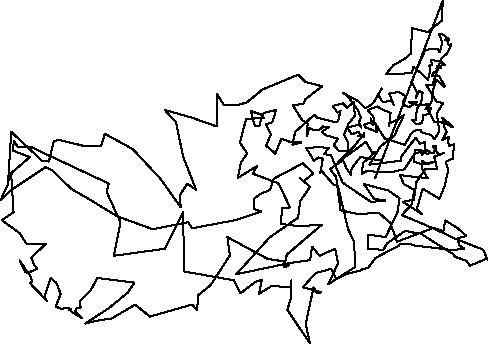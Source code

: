 unitsize(0.001cm);
draw((7810,6053)--(7798,5709));
draw((7798,5709)--(7547,5503));
draw((7547,5503)--(7324,5560));
draw((7324,5560)--(7264,5575));
draw((7264,5575)--(7254,5129));
draw((7254,5129)--(7142,5032));
draw((7142,5032)--(6937,4917));
draw((6937,4917)--(6806,4755));
draw((6806,4755)--(7267,4779));
draw((7267,4779)--(7295,4887));
draw((7295,4887)--(7417,4788));
draw((7417,4788)--(7547,4664));
draw((7547,4664)--(7570,4741));
draw((7570,4741)--(7583,4813));
draw((7583,4813)--(7576,4915));
draw((7576,4915)--(7622,4917));
draw((7622,4917)--(7606,5009));
draw((7606,5009)--(7772,4989));
draw((7772,4989)--(7846,4923));
draw((7846,4923)--(7783,4912));
draw((7783,4912)--(7777,4869));
draw((7777,4869)--(7716,4909));
draw((7716,4909)--(7700,4854));
draw((7700,4854)--(7726,4833));
draw((7726,4833)--(7702,4815));
draw((7702,4815)--(7654,4795));
draw((7654,4795)--(7617,4724));
draw((7617,4724)--(7673,4718));
draw((7673,4718)--(7698,4745));
draw((7698,4745)--(7752,4721));
draw((7752,4721)--(7848,4546));
draw((7848,4546)--(7832,4542));
draw((7832,4542)--(7692,4666));
draw((7692,4666)--(7679,4581));
draw((7679,4581)--(7674,4579));
draw((7674,4579)--(7647,4504));
draw((7647,4504)--(7613,4275));
draw((7613,4275)--(7541,4141));
draw((7541,4141)--(7660,3924));
draw((7660,3924)--(7844,3902));
draw((7844,3902)--(7988,3820));
draw((7988,3820)--(7909,3912));
draw((7909,3912)--(7872,3922));
draw((7872,3922)--(7805,3991));
draw((7805,3991)--(7841,3818));
draw((7841,3818)--(7879,3743));
draw((7879,3743)--(7803,3598));
draw((7803,3598)--(7922,3655));
draw((7922,3655)--(7906,3580));
draw((7906,3580)--(7919,3496));
draw((7919,3496)--(8013,3523));
draw((8013,3523)--(8001,3418));
draw((8001,3418)--(7989,3271));
draw((7989,3271)--(7861,3216));
draw((7861,3216)--(7909,3080));
draw((7909,3080)--(7851,2809));
draw((7851,2809)--(7753,2564));
draw((7753,2564)--(7458,2741));
draw((7458,2741)--(7351,2376));
draw((7351,2376)--(7448,2291));
draw((7448,2291)--(7104,2510));
draw((7104,2510)--(7304,2550));
draw((7304,2550)--(7346,2858));
draw((7346,2858)--(7503,3086));
draw((7503,3086)--(7715,3086));
draw((7715,3086)--(7657,3301));
draw((7657,3301)--(7838,3375));
draw((7838,3375)--(7747,3329));
draw((7747,3329)--(7633,3499));
draw((7633,3499)--(7696,3486));
draw((7696,3486)--(7654,3377));
draw((7654,3377)--(7533,3358));
draw((7533,3358)--(7475,3388));
draw((7475,3388)--(7452,3339));
draw((7452,3339)--(7422,3390));
draw((7422,3390)--(7316,3360));
draw((7316,3360)--(7131,3081));
draw((7131,3081)--(6881,3029));
draw((6881,3029)--(6468,3050));
draw((6468,3050)--(6387,3008));
draw((6387,3008)--(6402,3190));
draw((6402,3190)--(6623,3389));
draw((6623,3389)--(6570,3371));
draw((6570,3371)--(6453,3567));
draw((6453,3567)--(6265,3426));
draw((6265,3426)--(5960,3207));
draw((5960,3207)--(6235,3471));
draw((6235,3471)--(6427,3717));
draw((6427,3717)--(6426,3656));
draw((6426,3656)--(6317,3673));
draw((6317,3673)--(6365,3679));
draw((6365,3679)--(6327,3745));
draw((6327,3745)--(6207,3700));
draw((6207,3700)--(6120,3821));
draw((6120,3821)--(6340,3870));
draw((6340,3870)--(6376,3819));
draw((6376,3819)--(6333,3909));
draw((6333,3909)--(6366,4002));
draw((6366,4002)--(6312,4126));
draw((6312,4126)--(6139,4369));
draw((6139,4369)--(6058,4426));
draw((6058,4426)--(6237,4332));
draw((6237,4332)--(6304,4294));
draw((6304,4294)--(6450,4160));
draw((6450,4160)--(6524,4207));
draw((6524,4207)--(6589,4256));
draw((6589,4256)--(6735,4509));
draw((6735,4509)--(6670,4401));
draw((6670,4401)--(6740,4282));
draw((6740,4282)--(6779,4273));
draw((6779,4273)--(6911,4296));
draw((6911,4296)--(6947,4209));
draw((6947,4209)--(6868,4418));
draw((6868,4418)--(7037,4446));
draw((7037,4446)--(7160,4370));
draw((7160,4370)--(7111,4288));
draw((7111,4288)--(7128,4215));
draw((7128,4215)--(7216,4180));
draw((7216,4180)--(7360,4275));
draw((7360,4275)--(7207,4270));
draw((7207,4270)--(7349,4219));
draw((7349,4219)--(7534,4227));
draw((7534,4227)--(7554,4236));
draw((7554,4236)--(7549,4208));
draw((7549,4208)--(7542,4198));
draw((7542,4198)--(7506,4138));
draw((7506,4138)--(7604,4146));
draw((7604,4146)--(7601,4171));
draw((7601,4171)--(7562,4058));
draw((7562,4058)--(7466,4037));
draw((7466,4037)--(7449,3911));
draw((7449,3911)--(7388,3879));
draw((7388,3879)--(7351,3877));
draw((7351,3877)--(7271,3948));
draw((7271,3948)--(7345,3951));
draw((7345,3951)--(7344,4046));
draw((7344,4046)--(7355,4151));
draw((7355,4151)--(7432,4265));
draw((7432,4265)--(7443,4375));
draw((7443,4375)--(7458,4428));
draw((7458,4428)--(7399,4467));
draw((7399,4467)--(7333,4335));
draw((7333,4335)--(7364,4427));
draw((7364,4427)--(7338,4481));
draw((7338,4481)--(7259,4630));
draw((7259,4630)--(7503,5191));
draw((7503,5191)--(7724,5210));
draw((7724,5210)--(7759,5143));
draw((7759,5143)--(7802,5317));
draw((7802,5317)--(7744,5476));
draw((7744,5476)--(7821,5457));
draw((7821,5457)--(7927,5365));
draw((7927,5365)--(7883,5408));
draw((7883,5408)--(7848,5358));
draw((7848,5358)--(7874,5405));
draw((7874,5405)--(7913,5280));
draw((7913,5280)--(7962,5287));
draw((7962,5287)--(7890,5130));
draw((7890,5130)--(7790,5038));
draw((7790,5038)--(7744,4933));
draw((7744,4933)--(7631,4573));
draw((7631,4573)--(7520,4572));
draw((7520,4572)--(7698,4279));
draw((7698,4279)--(7817,4252));
draw((7817,4252)--(7705,4065));
draw((7705,4065)--(7750,3760));
draw((7750,3760)--(7667,3608));
draw((7667,3608)--(7603,3690));
draw((7603,3690)--(7429,3737));
draw((7429,3737)--(7423,3776));
draw((7423,3776)--(7342,3775));
draw((7342,3775)--(7262,3725));
draw((7262,3725)--(7141,3514));
draw((7141,3514)--(6833,3618));
draw((6833,3618)--(6798,3610));
draw((6798,3610)--(6621,3891));
draw((6621,3891)--(6652,3742));
draw((6652,3742)--(6454,3821));
draw((6454,3821)--(6425,3867));
draw((6425,3867)--(6567,3922));
draw((6567,3922)--(6537,3982));
draw((6537,3982)--(6577,3858));
draw((6577,3858)--(6602,3920));
draw((6602,3920)--(6603,3982));
draw((6603,3982)--(6557,4047));
draw((6557,4047)--(6488,4128));
draw((6488,4128)--(6607,4173));
draw((6607,4173)--(6660,4193));
draw((6660,4193)--(6713,4154));
draw((6713,4154)--(6891,4075));
draw((6891,4075)--(6864,3854));
draw((6864,3854)--(6862,3892));
draw((6862,3892)--(7037,3965));
draw((7037,3965)--(7124,4039));
draw((7124,4039)--(6958,3678));
draw((6958,3678)--(6713,3488));
draw((6713,3488)--(6518,3165));
draw((6518,3165)--(6656,3181));
draw((6656,3181)--(7082,3235));
draw((7082,3235)--(7076,3302));
draw((7076,3302)--(7199,3469));
draw((7199,3469)--(7331,3634));
draw((7331,3634)--(7370,3588));
draw((7370,3588)--(7408,3534));
draw((7408,3534)--(7492,3560));
draw((7492,3560)--(7494,3430));
draw((7494,3430)--(7582,3396));
draw((7582,3396)--(7321,3429));
draw((7321,3429)--(7299,3219));
draw((7299,3219)--(7434,3173));
draw((7434,3173)--(7695,3220));
draw((7695,3220)--(7532,3175));
draw((7532,3175)--(7453,3229));
draw((7453,3229)--(7440,3100));
draw((7440,3100)--(7543,2929));
draw((7543,2929)--(7238,2957));
draw((7238,2957)--(7055,2981));
draw((7055,2981)--(7125,2823));
draw((7125,2823)--(7309,2717));
draw((7309,2717)--(7267,2466));
draw((7267,2466)--(7087,2274));
draw((7087,2274)--(7315,2181));
draw((7315,2181)--(7418,2139));
draw((7418,2139)--(7905,1921));
draw((7905,1921)--(7989,1876));
draw((7989,1876)--(8525,1664));
draw((8525,1664)--(8605,1479));
draw((8605,1479)--(8594,1510));
draw((8594,1510)--(8292,1383));
draw((8292,1383)--(8228,1471));
draw((8228,1471)--(8038,1535));
draw((8038,1535)--(7973,1606));
draw((7973,1606)--(7926,1627));
draw((7926,1627)--(7416,1953));
draw((7416,1953)--(7352,1952));
draw((7352,1952)--(7152,2000));
draw((7152,2000)--(6826,1774));
draw((6826,1774)--(6765,1663));
draw((6765,1663)--(6496,1678));
draw((6496,1678)--(6493,1931));
draw((6493,1931)--(6803,1886));
draw((6803,1886)--(7015,2333));
draw((7015,2333)--(7049,2570));
draw((7049,2570)--(6848,2712));
draw((6848,2712)--(6766,2732));
draw((6766,2732)--(6422,2820));
draw((6422,2820)--(6597,2563));
draw((6597,2563)--(6800,2532));
draw((6800,2532)--(6547,2506));
draw((6547,2506)--(6044,2848));
draw((6044,2848)--(5841,3328));
draw((5841,3328)--(5719,3352));
draw((5719,3352)--(5796,3459));
draw((5796,3459)--(5649,3472));
draw((5649,3472)--(5540,3468));
draw((5540,3468)--(5400,3461));
draw((5400,3461)--(5539,3235));
draw((5539,3235)--(5619,3291));
draw((5619,3291)--(5697,3269));
draw((5697,3269)--(5679,3171));
draw((5679,3171)--(5650,3023));
draw((5650,3023)--(5677,3049));
draw((5677,3049)--(5881,2817));
draw((5881,2817)--(5963,2789));
draw((5963,2789)--(6139,2032));
draw((6139,2032)--(6252,1795));
draw((6252,1795)--(6258,1354));
draw((6258,1354)--(5788,1053));
draw((5788,1053)--(5964,1421));
draw((5964,1421)--(5914,1682));
draw((5914,1682)--(5637,1558));
draw((5637,1558)--(5506,1719));
draw((5506,1719)--(5472,1482));
draw((5472,1482)--(5114,1430));
draw((5114,1430)--(4170,1232));
draw((4170,1232)--(4759,1883));
draw((4759,1883)--(5260,2230));
draw((5260,2230)--(5296,2520));
draw((5296,2520)--(5470,2774));
draw((5470,2774)--(5291,2929));
draw((5291,2929)--(5350,2867));
draw((5350,2867)--(5531,3011));
draw((5531,3011)--(5342,3188));
draw((5342,3188)--(4831,2917));
draw((4831,2917)--(4763,2720));
draw((4763,2720)--(4584,2643));
draw((4584,2643)--(4476,2555));
draw((4476,2555)--(4488,2378));
draw((4488,2378)--(4612,2341));
draw((4612,2341)--(4174,2190));
draw((4174,2190)--(3390,2043));
draw((3390,2043)--(3319,2151));
draw((3319,2151)--(2694,2026));
draw((2694,2026)--(2067,2254));
draw((2067,2254)--(1575,2555));
draw((1575,2555)--(1263,2734));
draw((1263,2734)--(920,3065));
draw((920,3065)--(806,3123));
draw((806,3123)--(178,2702));
draw((178,2702)--(10,2537));
draw((10,2537)--(141,2814));
draw((141,2814)--(199,3743));
draw((199,3743)--(741,3235));
draw((741,3235)--(863,3219));
draw((863,3219)--(952,3583));
draw((952,3583)--(1047,3602));
draw((1047,3602)--(1482,3494));
draw((1482,3494)--(1784,3494));
draw((1784,3494)--(1851,3710));
draw((1851,3710)--(2342,3439));
draw((2342,3439)--(2835,2912));
draw((2835,2912)--(3189,2411));
draw((3189,2411)--(3174,2627));
draw((3174,2627)--(3307,2833));
draw((3307,2833)--(3461,2718));
draw((3461,2718)--(3229,3312));
draw((3229,3312)--(3108,3908));
draw((3108,3908)--(2906,4131));
draw((2906,4131)--(3396,3990));
draw((3396,3990)--(3824,3838));
draw((3824,3838)--(3832,4410));
draw((3832,4410)--(3950,4215));
draw((3950,4215)--(4217,4224));
draw((4217,4224)--(4354,4262));
draw((4354,4262)--(4606,4468));
draw((4606,4468)--(4602,4478));
draw((4602,4478)--(5259,4751));
draw((5259,4751)--(5387,4623));
draw((5387,4623)--(5685,4546));
draw((5685,4546)--(5385,4318));
draw((5385,4318)--(5356,4241));
draw((5356,4241)--(5168,4208));
draw((5168,4208)--(5336,3943));
draw((5336,3943)--(5427,3894));
draw((5427,3894)--(5417,3673));
draw((5417,3673)--(5457,3808));
draw((5457,3808)--(5541,3769));
draw((5541,3769)--(5621,3768));
draw((5621,3768)--(5671,3807));
draw((5671,3807)--(5706,3844));
draw((5706,3844)--(5720,3823));
draw((5720,3823)--(5803,3824));
draw((5803,3824)--(5778,3813));
draw((5778,3813)--(5678,3742));
draw((5678,3742)--(5751,3681));
draw((5751,3681)--(5965,3624));
draw((5965,3624)--(5887,3508));
draw((5887,3508)--(5987,3402));
draw((5987,3402)--(6148,3413));
draw((6148,3413)--(6140,3558));
draw((6140,3558)--(6069,3695));
draw((6069,3695)--(6150,3888));
draw((6150,3888)--(6259,4030));
draw((6259,4030)--(6241,4268));
draw((6241,4268)--(6123,4167));
draw((6123,4167)--(6051,4246));
draw((6051,4246)--(5871,4202));
draw((5871,4202)--(5955,4081));
draw((5955,4081)--(6008,4117));
draw((6008,4117)--(5964,3935));
draw((5964,3935)--(5926,3912));
draw((5926,3912)--(5597,3993));
draw((5597,3993)--(5543,4042));
draw((5543,4042)--(5207,3742));
draw((5207,3742)--(5160,3517));
draw((5160,3517)--(5316,3554));
draw((5316,3554)--(5315,3557));
draw((5315,3557)--(5111,3569));
draw((5111,3569)--(4965,3622));
draw((4965,3622)--(4857,3359));
draw((4857,3359)--(4694,3502));
draw((4694,3502)--(4780,3694));
draw((4780,3694)--(4694,3877));
draw((4694,3877)--(4806,3914));
draw((4806,3914)--(4871,4132));
draw((4871,4132)--(4679,4084));
draw((4679,4084)--(4634,4054));
draw((4634,4054)--(4574,3843));
draw((4574,3843)--(4496,3844));
draw((4496,3844)--(4427,4109));
draw((4427,4109)--(4607,4049));
draw((4607,4049)--(4655,3992));
draw((4655,3992)--(4342,3966));
draw((4342,3966)--(4293,3788));
draw((4293,3788)--(4232,3551));
draw((4232,3551)--(4364,3362));
draw((4364,3362)--(4252,3206));
draw((4252,3206)--(4196,2929));
draw((4196,2929)--(4537,3143));
draw((4537,3143)--(4458,3007));
draw((4458,3007)--(4898,2840));
draw((4898,2840)--(4929,2803));
draw((4929,2803)--(5117,2409));
draw((5117,2409)--(4973,2406));
draw((4973,2406)--(4959,2123));
draw((4959,2123)--(4996,2115));
draw((4996,2115)--(5277,2078));
draw((5277,2078)--(5681,2109));
draw((5681,2109)--(5060,1577));
draw((5060,1577)--(5010,1351));
draw((5010,1351)--(5098,1394));
draw((5098,1394)--(5068,1390));
draw((5068,1390)--(5005,1458));
draw((5005,1458)--(4719,1504));
draw((4719,1504)--(4012,1886));
draw((4012,1886)--(4056,1564));
draw((4056,1564)--(3719,1043));
draw((3719,1043)--(3499,863));
draw((3499,863)--(3477,599));
draw((3477,599)--(3390,698));
draw((3390,698)--(2647,485));
draw((2647,485)--(2384,695));
draw((2384,695)--(1961,445));
draw((1961,445)--(1790,429));
draw((1790,429)--(1503,362));
draw((1503,362)--(1926,636));
draw((1926,636)--(2260,913));
draw((2260,913)--(2372,1084));
draw((2372,1084)--(1721,1165));
draw((1721,1165)--(1595,942));
draw((1595,942)--(1406,750));
draw((1406,750)--(1422,658));
draw((1422,658)--(1415,628));
draw((1415,628)--(1361,637));
draw((1361,637)--(1322,580));
draw((1322,580)--(1443,459));
draw((1443,459)--(1276,559));
draw((1276,559)--(1253,580));
draw((1253,580)--(1254,617));
draw((1254,617)--(1249,600));
draw((1249,600)--(1212,603));
draw((1212,603)--(1213,633));
draw((1213,633)--(1082,625));
draw((1082,625)--(982,659));
draw((982,659)--(1072,883));
draw((1072,883)--(993,1084));
draw((993,1084)--(893,1161));
draw((893,1161)--(783,825));
draw((783,825)--(834,757));
draw((834,757)--(527,1077));
draw((527,1077)--(572,1108));
draw((572,1108)--(513,1247));
draw((513,1247)--(478,1256));
draw((478,1256)--(450,1274));
draw((450,1274)--(413,1338));
draw((413,1338)--(345,1476));
draw((345,1476)--(437,1344));
draw((437,1344)--(489,1254));
draw((489,1254)--(659,1331));
draw((659,1331)--(602,1395));
draw((602,1395)--(552,1526));
draw((552,1526)--(809,1766));
draw((809,1766)--(464,1773));
draw((464,1773)--(354,1950));
draw((354,1950)--(36,2185));
draw((36,2185)--(240,2327));
draw((240,2327)--(197,3021));
draw((197,3021)--(174,2901));
draw((174,2901)--(218,3031));
draw((218,3031)--(525,3297));
draw((525,3297)--(226,3415));
draw((226,3415)--(236,3494));
draw((236,3494)--(250,3578));
draw((250,3578)--(317,3476));
draw((317,3476)--(536,3481));
draw((536,3481)--(1918,2832));
draw((1918,2832)--(1882,2684));
draw((1882,2684)--(2126,2150));
draw((2126,2150)--(2011,1558));
draw((2011,1558)--(2908,1681));
draw((2908,1681)--(3233,2329));
draw((3233,2329)--(3245,1281));
draw((3245,1281)--(4125,1125));
draw((4125,1125)--(4244,896));
draw((4244,896)--(4500,1093));
draw((4500,1093)--(4619,1132));
draw((4619,1132)--(4569,886));
draw((4569,886)--(4805,1033));
draw((4805,1033)--(5069,998));
draw((5069,998)--(5140,1018));
draw((5140,1018)--(5139,1124));
draw((5139,1124)--(5136,825));
draw((5136,825)--(5070,605));
draw((5070,605)--(5469,10));
draw((5469,10)--(5393,355));
draw((5393,355)--(5532,998));
draw((5532,998)--(5596,892));
draw((5596,892)--(5666,914));
draw((5666,914)--(5344,1003));
draw((5344,1003)--(5571,1255));
draw((5571,1255)--(5840,1325));
draw((5840,1325)--(5930,1151));
draw((5930,1151)--(6136,1243));
draw((6136,1243)--(6359,1298));
draw((6359,1298)--(6379,1302));
draw((6379,1302)--(6378,1314));
draw((6378,1314)--(6494,1347));
draw((6494,1347)--(6621,1513));
draw((6621,1513)--(6651,1534));
draw((6651,1534)--(6854,1640));
draw((6854,1640)--(6932,1683));
draw((6932,1683)--(7035,1733));
draw((7035,1733)--(7046,1757));
draw((7046,1757)--(7218,1773));
draw((7218,1773)--(7240,1762));
draw((7240,1762)--(7314,1739));
draw((7314,1739)--(7985,1657));
draw((7985,1657)--(8184,1685));
draw((8184,1685)--(8098,1746));
draw((8098,1746)--(8080,1835));
draw((8080,1835)--(8063,1860));
draw((8063,1860)--(8101,1876));
draw((8101,1876)--(8229,1905));
draw((8229,1905)--(8080,2039));
draw((8080,2039)--(7856,2181));
draw((7856,2181)--(7822,1992));
draw((7822,1992)--(7643,2048));
draw((7643,2048)--(7004,1805));
draw((7004,1805)--(6885,2138));
draw((6885,2138)--(6686,2312));
draw((6686,2312)--(6307,2295));
draw((6307,2295)--(6007,2359));
draw((6007,2359)--(5930,2948));
draw((5930,2948)--(5821,3086));
draw((5821,3086)--(6050,3242));
draw((6050,3242)--(6113,3101));
draw((6113,3101)--(6190,2985));
draw((6190,2985)--(6204,3099));
draw((6204,3099)--(6360,3301));
draw((6360,3301)--(6731,3234));
draw((6731,3234)--(6617,2928));
draw((6617,2928)--(7810,6053));
